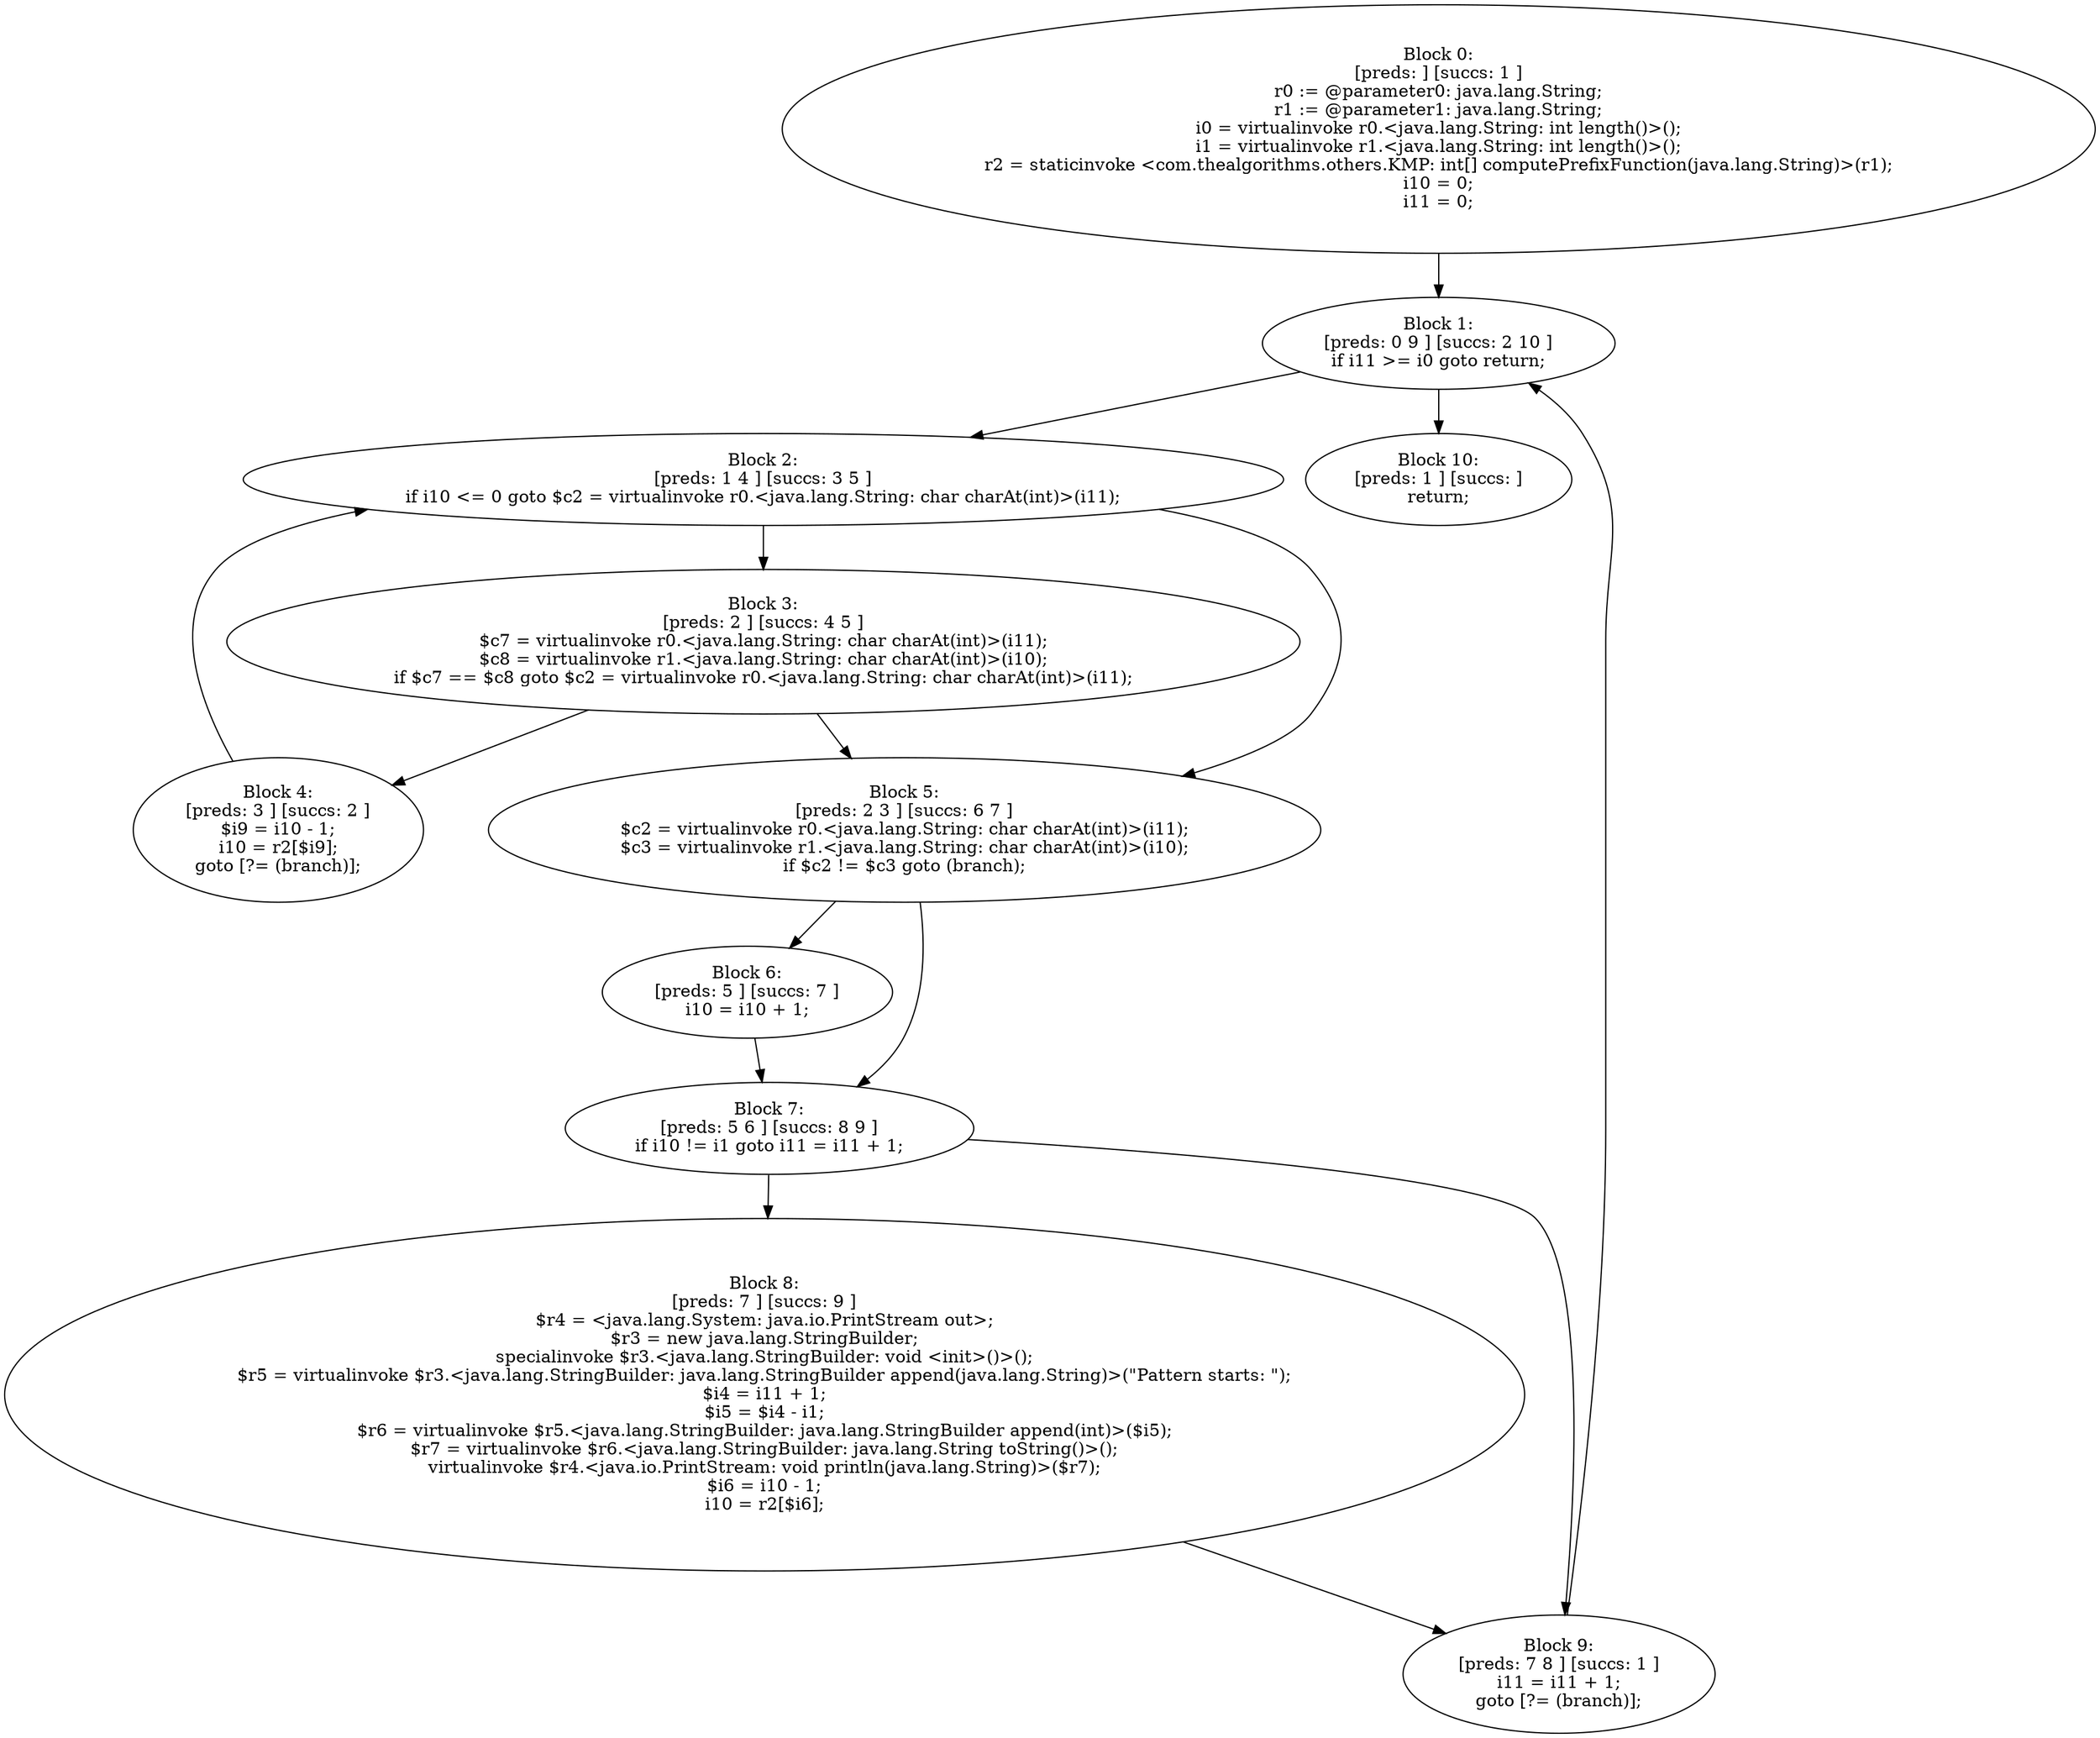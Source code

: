 digraph "unitGraph" {
    "Block 0:
[preds: ] [succs: 1 ]
r0 := @parameter0: java.lang.String;
r1 := @parameter1: java.lang.String;
i0 = virtualinvoke r0.<java.lang.String: int length()>();
i1 = virtualinvoke r1.<java.lang.String: int length()>();
r2 = staticinvoke <com.thealgorithms.others.KMP: int[] computePrefixFunction(java.lang.String)>(r1);
i10 = 0;
i11 = 0;
"
    "Block 1:
[preds: 0 9 ] [succs: 2 10 ]
if i11 >= i0 goto return;
"
    "Block 2:
[preds: 1 4 ] [succs: 3 5 ]
if i10 <= 0 goto $c2 = virtualinvoke r0.<java.lang.String: char charAt(int)>(i11);
"
    "Block 3:
[preds: 2 ] [succs: 4 5 ]
$c7 = virtualinvoke r0.<java.lang.String: char charAt(int)>(i11);
$c8 = virtualinvoke r1.<java.lang.String: char charAt(int)>(i10);
if $c7 == $c8 goto $c2 = virtualinvoke r0.<java.lang.String: char charAt(int)>(i11);
"
    "Block 4:
[preds: 3 ] [succs: 2 ]
$i9 = i10 - 1;
i10 = r2[$i9];
goto [?= (branch)];
"
    "Block 5:
[preds: 2 3 ] [succs: 6 7 ]
$c2 = virtualinvoke r0.<java.lang.String: char charAt(int)>(i11);
$c3 = virtualinvoke r1.<java.lang.String: char charAt(int)>(i10);
if $c2 != $c3 goto (branch);
"
    "Block 6:
[preds: 5 ] [succs: 7 ]
i10 = i10 + 1;
"
    "Block 7:
[preds: 5 6 ] [succs: 8 9 ]
if i10 != i1 goto i11 = i11 + 1;
"
    "Block 8:
[preds: 7 ] [succs: 9 ]
$r4 = <java.lang.System: java.io.PrintStream out>;
$r3 = new java.lang.StringBuilder;
specialinvoke $r3.<java.lang.StringBuilder: void <init>()>();
$r5 = virtualinvoke $r3.<java.lang.StringBuilder: java.lang.StringBuilder append(java.lang.String)>(\"Pattern starts: \");
$i4 = i11 + 1;
$i5 = $i4 - i1;
$r6 = virtualinvoke $r5.<java.lang.StringBuilder: java.lang.StringBuilder append(int)>($i5);
$r7 = virtualinvoke $r6.<java.lang.StringBuilder: java.lang.String toString()>();
virtualinvoke $r4.<java.io.PrintStream: void println(java.lang.String)>($r7);
$i6 = i10 - 1;
i10 = r2[$i6];
"
    "Block 9:
[preds: 7 8 ] [succs: 1 ]
i11 = i11 + 1;
goto [?= (branch)];
"
    "Block 10:
[preds: 1 ] [succs: ]
return;
"
    "Block 0:
[preds: ] [succs: 1 ]
r0 := @parameter0: java.lang.String;
r1 := @parameter1: java.lang.String;
i0 = virtualinvoke r0.<java.lang.String: int length()>();
i1 = virtualinvoke r1.<java.lang.String: int length()>();
r2 = staticinvoke <com.thealgorithms.others.KMP: int[] computePrefixFunction(java.lang.String)>(r1);
i10 = 0;
i11 = 0;
"->"Block 1:
[preds: 0 9 ] [succs: 2 10 ]
if i11 >= i0 goto return;
";
    "Block 1:
[preds: 0 9 ] [succs: 2 10 ]
if i11 >= i0 goto return;
"->"Block 2:
[preds: 1 4 ] [succs: 3 5 ]
if i10 <= 0 goto $c2 = virtualinvoke r0.<java.lang.String: char charAt(int)>(i11);
";
    "Block 1:
[preds: 0 9 ] [succs: 2 10 ]
if i11 >= i0 goto return;
"->"Block 10:
[preds: 1 ] [succs: ]
return;
";
    "Block 2:
[preds: 1 4 ] [succs: 3 5 ]
if i10 <= 0 goto $c2 = virtualinvoke r0.<java.lang.String: char charAt(int)>(i11);
"->"Block 3:
[preds: 2 ] [succs: 4 5 ]
$c7 = virtualinvoke r0.<java.lang.String: char charAt(int)>(i11);
$c8 = virtualinvoke r1.<java.lang.String: char charAt(int)>(i10);
if $c7 == $c8 goto $c2 = virtualinvoke r0.<java.lang.String: char charAt(int)>(i11);
";
    "Block 2:
[preds: 1 4 ] [succs: 3 5 ]
if i10 <= 0 goto $c2 = virtualinvoke r0.<java.lang.String: char charAt(int)>(i11);
"->"Block 5:
[preds: 2 3 ] [succs: 6 7 ]
$c2 = virtualinvoke r0.<java.lang.String: char charAt(int)>(i11);
$c3 = virtualinvoke r1.<java.lang.String: char charAt(int)>(i10);
if $c2 != $c3 goto (branch);
";
    "Block 3:
[preds: 2 ] [succs: 4 5 ]
$c7 = virtualinvoke r0.<java.lang.String: char charAt(int)>(i11);
$c8 = virtualinvoke r1.<java.lang.String: char charAt(int)>(i10);
if $c7 == $c8 goto $c2 = virtualinvoke r0.<java.lang.String: char charAt(int)>(i11);
"->"Block 4:
[preds: 3 ] [succs: 2 ]
$i9 = i10 - 1;
i10 = r2[$i9];
goto [?= (branch)];
";
    "Block 3:
[preds: 2 ] [succs: 4 5 ]
$c7 = virtualinvoke r0.<java.lang.String: char charAt(int)>(i11);
$c8 = virtualinvoke r1.<java.lang.String: char charAt(int)>(i10);
if $c7 == $c8 goto $c2 = virtualinvoke r0.<java.lang.String: char charAt(int)>(i11);
"->"Block 5:
[preds: 2 3 ] [succs: 6 7 ]
$c2 = virtualinvoke r0.<java.lang.String: char charAt(int)>(i11);
$c3 = virtualinvoke r1.<java.lang.String: char charAt(int)>(i10);
if $c2 != $c3 goto (branch);
";
    "Block 4:
[preds: 3 ] [succs: 2 ]
$i9 = i10 - 1;
i10 = r2[$i9];
goto [?= (branch)];
"->"Block 2:
[preds: 1 4 ] [succs: 3 5 ]
if i10 <= 0 goto $c2 = virtualinvoke r0.<java.lang.String: char charAt(int)>(i11);
";
    "Block 5:
[preds: 2 3 ] [succs: 6 7 ]
$c2 = virtualinvoke r0.<java.lang.String: char charAt(int)>(i11);
$c3 = virtualinvoke r1.<java.lang.String: char charAt(int)>(i10);
if $c2 != $c3 goto (branch);
"->"Block 6:
[preds: 5 ] [succs: 7 ]
i10 = i10 + 1;
";
    "Block 5:
[preds: 2 3 ] [succs: 6 7 ]
$c2 = virtualinvoke r0.<java.lang.String: char charAt(int)>(i11);
$c3 = virtualinvoke r1.<java.lang.String: char charAt(int)>(i10);
if $c2 != $c3 goto (branch);
"->"Block 7:
[preds: 5 6 ] [succs: 8 9 ]
if i10 != i1 goto i11 = i11 + 1;
";
    "Block 6:
[preds: 5 ] [succs: 7 ]
i10 = i10 + 1;
"->"Block 7:
[preds: 5 6 ] [succs: 8 9 ]
if i10 != i1 goto i11 = i11 + 1;
";
    "Block 7:
[preds: 5 6 ] [succs: 8 9 ]
if i10 != i1 goto i11 = i11 + 1;
"->"Block 8:
[preds: 7 ] [succs: 9 ]
$r4 = <java.lang.System: java.io.PrintStream out>;
$r3 = new java.lang.StringBuilder;
specialinvoke $r3.<java.lang.StringBuilder: void <init>()>();
$r5 = virtualinvoke $r3.<java.lang.StringBuilder: java.lang.StringBuilder append(java.lang.String)>(\"Pattern starts: \");
$i4 = i11 + 1;
$i5 = $i4 - i1;
$r6 = virtualinvoke $r5.<java.lang.StringBuilder: java.lang.StringBuilder append(int)>($i5);
$r7 = virtualinvoke $r6.<java.lang.StringBuilder: java.lang.String toString()>();
virtualinvoke $r4.<java.io.PrintStream: void println(java.lang.String)>($r7);
$i6 = i10 - 1;
i10 = r2[$i6];
";
    "Block 7:
[preds: 5 6 ] [succs: 8 9 ]
if i10 != i1 goto i11 = i11 + 1;
"->"Block 9:
[preds: 7 8 ] [succs: 1 ]
i11 = i11 + 1;
goto [?= (branch)];
";
    "Block 8:
[preds: 7 ] [succs: 9 ]
$r4 = <java.lang.System: java.io.PrintStream out>;
$r3 = new java.lang.StringBuilder;
specialinvoke $r3.<java.lang.StringBuilder: void <init>()>();
$r5 = virtualinvoke $r3.<java.lang.StringBuilder: java.lang.StringBuilder append(java.lang.String)>(\"Pattern starts: \");
$i4 = i11 + 1;
$i5 = $i4 - i1;
$r6 = virtualinvoke $r5.<java.lang.StringBuilder: java.lang.StringBuilder append(int)>($i5);
$r7 = virtualinvoke $r6.<java.lang.StringBuilder: java.lang.String toString()>();
virtualinvoke $r4.<java.io.PrintStream: void println(java.lang.String)>($r7);
$i6 = i10 - 1;
i10 = r2[$i6];
"->"Block 9:
[preds: 7 8 ] [succs: 1 ]
i11 = i11 + 1;
goto [?= (branch)];
";
    "Block 9:
[preds: 7 8 ] [succs: 1 ]
i11 = i11 + 1;
goto [?= (branch)];
"->"Block 1:
[preds: 0 9 ] [succs: 2 10 ]
if i11 >= i0 goto return;
";
}
